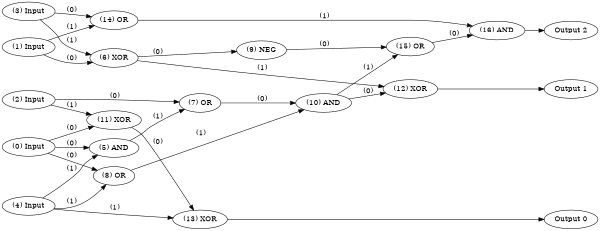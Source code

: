 digraph NeuralNetwork {
rankdir=LR;
size="4,3";
center = true;
node0 [label="(0) Input", color=black, labelfontcolor=black, fontcolor=black];
node1 [label="(1) Input", color=black, labelfontcolor=black, fontcolor=black];
node2 [label="(2) Input", color=black, labelfontcolor=black, fontcolor=black];
node3 [label="(3) Input", color=black, labelfontcolor=black, fontcolor=black];
node4 [label="(4) Input", color=black, labelfontcolor=black, fontcolor=black];
node5 [label="(5) AND", color=black, labelfontcolor=black, fontcolor=black];
node0 -> node5 [label=" (0)", labelfontcolor=black, fontcolor=black, bold=true, color=black];
node4 -> node5 [label=" (1)", labelfontcolor=black, fontcolor=black, bold=true, color=black];
node6 [label="(6) XOR", color=black, labelfontcolor=black, fontcolor=black];
node1 -> node6 [label=" (0)", labelfontcolor=black, fontcolor=black, bold=true, color=black];
node3 -> node6 [label=" (1)", labelfontcolor=black, fontcolor=black, bold=true, color=black];
node7 [label="(7) OR", color=black, labelfontcolor=black, fontcolor=black];
node2 -> node7 [label=" (0)", labelfontcolor=black, fontcolor=black, bold=true, color=black];
node5 -> node7 [label=" (1)", labelfontcolor=black, fontcolor=black, bold=true, color=black];
node8 [label="(8) OR", color=black, labelfontcolor=black, fontcolor=black];
node0 -> node8 [label=" (0)", labelfontcolor=black, fontcolor=black, bold=true, color=black];
node4 -> node8 [label=" (1)", labelfontcolor=black, fontcolor=black, bold=true, color=black];
node9 [label="(9) NEG", color=black, labelfontcolor=black, fontcolor=black];
node6 -> node9 [label=" (0)", labelfontcolor=black, fontcolor=black, bold=true, color=black];
node10 [label="(10) AND", color=black, labelfontcolor=black, fontcolor=black];
node7 -> node10 [label=" (0)", labelfontcolor=black, fontcolor=black, bold=true, color=black];
node8 -> node10 [label=" (1)", labelfontcolor=black, fontcolor=black, bold=true, color=black];
node11 [label="(11) XOR", color=black, labelfontcolor=black, fontcolor=black];
node0 -> node11 [label=" (0)", labelfontcolor=black, fontcolor=black, bold=true, color=black];
node2 -> node11 [label=" (1)", labelfontcolor=black, fontcolor=black, bold=true, color=black];
node12 [label="(12) XOR", color=black, labelfontcolor=black, fontcolor=black];
node10 -> node12 [label=" (0)", labelfontcolor=black, fontcolor=black, bold=true, color=black];
node6 -> node12 [label=" (1)", labelfontcolor=black, fontcolor=black, bold=true, color=black];
node13 [label="(13) XOR", color=black, labelfontcolor=black, fontcolor=black];
node11 -> node13 [label=" (0)", labelfontcolor=black, fontcolor=black, bold=true, color=black];
node4 -> node13 [label=" (1)", labelfontcolor=black, fontcolor=black, bold=true, color=black];
node14 [label="(14) OR", color=black, labelfontcolor=black, fontcolor=black];
node3 -> node14 [label=" (0)", labelfontcolor=black, fontcolor=black, bold=true, color=black];
node1 -> node14 [label=" (1)", labelfontcolor=black, fontcolor=black, bold=true, color=black];
node15 [label="(15) OR", color=black, labelfontcolor=black, fontcolor=black];
node9 -> node15 [label=" (0)", labelfontcolor=black, fontcolor=black, bold=true, color=black];
node10 -> node15 [label=" (1)", labelfontcolor=black, fontcolor=black, bold=true, color=black];
node16 [label="(16) AND", color=black, labelfontcolor=black, fontcolor=black];
node15 -> node16 [label=" (0)", labelfontcolor=black, fontcolor=black, bold=true, color=black];
node14 -> node16 [label=" (1)", labelfontcolor=black, fontcolor=black, bold=true, color=black];
node17 [label="Output 0", color=black, labelfontcolor=black, fontcolor=black];
node13 -> node17 [labelfontcolor=black, fontcolor=black, bold=true, color=black];
node18 [label="Output 1", color=black, labelfontcolor=black, fontcolor=black];
node12 -> node18 [labelfontcolor=black, fontcolor=black, bold=true, color=black];
node19 [label="Output 2", color=black, labelfontcolor=black, fontcolor=black];
node16 -> node19 [labelfontcolor=black, fontcolor=black, bold=true, color=black];
{ rank = source; "node0"; "node1"; "node2"; "node3"; "node4"; }
{ rank = max;"node17";"node18";"node19"; }
}